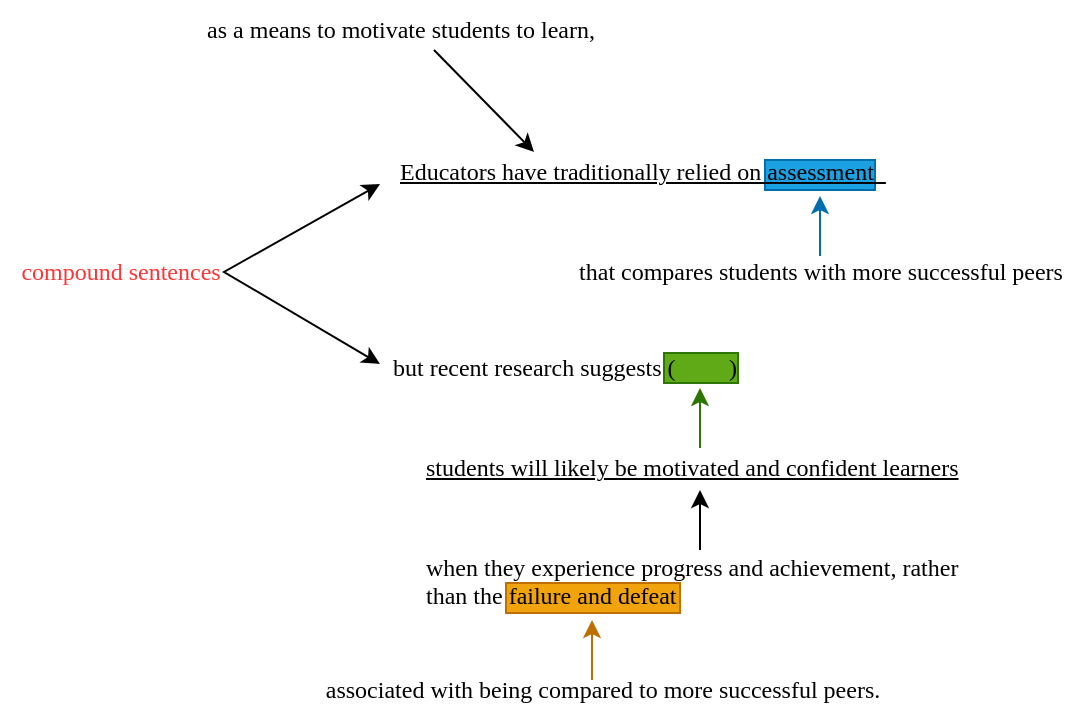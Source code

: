 <mxfile version="21.5.2" type="github">
  <diagram name="第 1 页" id="djKEgvbJjeiakB17KjkS">
    <mxGraphModel dx="794" dy="523" grid="1" gridSize="10" guides="1" tooltips="1" connect="1" arrows="1" fold="1" page="1" pageScale="1" pageWidth="827" pageHeight="1169" math="0" shadow="0">
      <root>
        <mxCell id="0" />
        <mxCell id="1" parent="0" />
        <mxCell id="W3Oxhw9aderNDckfw6xA-19" value="" style="rounded=0;whiteSpace=wrap;html=1;fillColor=#f0a30a;fontColor=#000000;strokeColor=#BD7000;" vertex="1" parent="1">
          <mxGeometry x="283" y="361.5" width="87" height="15" as="geometry" />
        </mxCell>
        <mxCell id="W3Oxhw9aderNDckfw6xA-10" value="" style="rounded=0;whiteSpace=wrap;html=1;fillColor=#60a917;fontColor=#ffffff;strokeColor=#2D7600;" vertex="1" parent="1">
          <mxGeometry x="362" y="246.5" width="37" height="15" as="geometry" />
        </mxCell>
        <mxCell id="W3Oxhw9aderNDckfw6xA-7" value="" style="rounded=0;whiteSpace=wrap;html=1;fillColor=#1ba1e2;strokeColor=#006EAF;fontColor=#ffffff;" vertex="1" parent="1">
          <mxGeometry x="412.5" y="150" width="55" height="15" as="geometry" />
        </mxCell>
        <mxCell id="W3Oxhw9aderNDckfw6xA-1" value="&lt;p class=&quot;MsoNormal&quot; style=&quot;margin-left:21.0pt&quot;&gt;&lt;span lang=&quot;EN-US&quot; style=&quot;font-family:&amp;quot;Times New Roman&amp;quot;,serif&quot;&gt;&lt;u&gt;Educators have traditionally relied on assessment&amp;nbsp;&amp;nbsp;&lt;/u&gt;&lt;/span&gt;&lt;/p&gt;&lt;span style=&quot;font-family: &amp;quot;Times New Roman&amp;quot;, serif; background-color: initial;&quot;&gt;&amp;nbsp;&lt;/span&gt;" style="text;whiteSpace=wrap;html=1;" vertex="1" parent="1">
          <mxGeometry x="200" y="130" width="310" height="40" as="geometry" />
        </mxCell>
        <mxCell id="W3Oxhw9aderNDckfw6xA-4" value="&lt;font face=&quot;Times New Roman&quot;&gt;that compares students with more successful peers&lt;/font&gt;" style="text;html=1;align=center;verticalAlign=middle;resizable=0;points=[];autosize=1;strokeColor=none;fillColor=none;" vertex="1" parent="1">
          <mxGeometry x="305" y="191" width="270" height="30" as="geometry" />
        </mxCell>
        <mxCell id="W3Oxhw9aderNDckfw6xA-5" value="" style="endArrow=classic;html=1;rounded=0;fillColor=#1ba1e2;strokeColor=#006EAF;" edge="1" parent="1">
          <mxGeometry width="50" height="50" relative="1" as="geometry">
            <mxPoint x="440" y="198" as="sourcePoint" />
            <mxPoint x="440" y="168" as="targetPoint" />
          </mxGeometry>
        </mxCell>
        <mxCell id="W3Oxhw9aderNDckfw6xA-9" value="&lt;font face=&quot;Times New Roman&quot;&gt;but recent research suggests (&lt;span style=&quot;white-space: pre;&quot;&gt;&#x9;&lt;/span&gt;&lt;span style=&quot;white-space: pre;&quot;&gt;&#x9;&lt;/span&gt;)&lt;/font&gt;" style="text;html=1;align=center;verticalAlign=middle;resizable=0;points=[];autosize=1;strokeColor=none;fillColor=none;" vertex="1" parent="1">
          <mxGeometry x="212" y="239" width="200" height="30" as="geometry" />
        </mxCell>
        <mxCell id="W3Oxhw9aderNDckfw6xA-11" value="" style="endArrow=classic;html=1;rounded=0;fillColor=#60a917;strokeColor=#2D7600;" edge="1" parent="1">
          <mxGeometry width="50" height="50" relative="1" as="geometry">
            <mxPoint x="380" y="294" as="sourcePoint" />
            <mxPoint x="380" y="264" as="targetPoint" />
          </mxGeometry>
        </mxCell>
        <mxCell id="W3Oxhw9aderNDckfw6xA-14" value="&lt;span style=&quot;&quot; lang=&quot;EN-US&quot;&gt;&lt;font face=&quot;Times New Roman&quot; style=&quot;font-size: 12px;&quot;&gt;&lt;u&gt;students will likely be motivated and confident learners&lt;/u&gt;&lt;/font&gt;&lt;/span&gt;" style="text;whiteSpace=wrap;html=1;" vertex="1" parent="1">
          <mxGeometry x="240.5" y="290" width="280" height="30" as="geometry" />
        </mxCell>
        <mxCell id="W3Oxhw9aderNDckfw6xA-15" value="&lt;span lang=&quot;EN-US&quot; style=&quot;&quot;&gt;&lt;font face=&quot;Times New Roman&quot; style=&quot;font-size: 12px;&quot;&gt;when they experience progress and achievement, rather than the failure and defeat&lt;/font&gt;&lt;/span&gt;" style="text;whiteSpace=wrap;html=1;" vertex="1" parent="1">
          <mxGeometry x="240.5" y="340" width="280" height="60" as="geometry" />
        </mxCell>
        <mxCell id="W3Oxhw9aderNDckfw6xA-16" value="" style="endArrow=classic;html=1;rounded=0;" edge="1" parent="1">
          <mxGeometry width="50" height="50" relative="1" as="geometry">
            <mxPoint x="380" y="345" as="sourcePoint" />
            <mxPoint x="380" y="315" as="targetPoint" />
          </mxGeometry>
        </mxCell>
        <mxCell id="W3Oxhw9aderNDckfw6xA-20" value="&lt;font face=&quot;Times New Roman&quot;&gt;associated with being compared to more successful peers.&lt;/font&gt;" style="text;html=1;align=center;verticalAlign=middle;resizable=0;points=[];autosize=1;strokeColor=none;fillColor=none;" vertex="1" parent="1">
          <mxGeometry x="181" y="400" width="300" height="30" as="geometry" />
        </mxCell>
        <mxCell id="W3Oxhw9aderNDckfw6xA-21" value="" style="endArrow=classic;html=1;rounded=0;fillColor=#f0a30a;strokeColor=#BD7000;" edge="1" parent="1">
          <mxGeometry width="50" height="50" relative="1" as="geometry">
            <mxPoint x="326" y="410" as="sourcePoint" />
            <mxPoint x="326" y="380" as="targetPoint" />
          </mxGeometry>
        </mxCell>
        <mxCell id="W3Oxhw9aderNDckfw6xA-23" value="&lt;font face=&quot;Times New Roman&quot;&gt;as a means to motivate students to learn,&lt;/font&gt;" style="text;html=1;align=center;verticalAlign=middle;resizable=0;points=[];autosize=1;strokeColor=none;fillColor=none;" vertex="1" parent="1">
          <mxGeometry x="120" y="70" width="220" height="30" as="geometry" />
        </mxCell>
        <mxCell id="W3Oxhw9aderNDckfw6xA-28" value="" style="endArrow=classic;html=1;rounded=0;" edge="1" parent="1">
          <mxGeometry width="50" height="50" relative="1" as="geometry">
            <mxPoint x="247" y="95" as="sourcePoint" />
            <mxPoint x="297" y="146" as="targetPoint" />
          </mxGeometry>
        </mxCell>
        <mxCell id="W3Oxhw9aderNDckfw6xA-30" value="" style="endArrow=classic;startArrow=classic;html=1;rounded=0;" edge="1" parent="1">
          <mxGeometry width="50" height="50" relative="1" as="geometry">
            <mxPoint x="220" y="252" as="sourcePoint" />
            <mxPoint x="220" y="162" as="targetPoint" />
            <Array as="points">
              <mxPoint x="142" y="206" />
            </Array>
          </mxGeometry>
        </mxCell>
        <mxCell id="W3Oxhw9aderNDckfw6xA-31" value="&lt;font color=&quot;#ff3333&quot; face=&quot;Times New Roman&quot;&gt;compound sentences&lt;/font&gt;" style="text;html=1;align=center;verticalAlign=middle;resizable=0;points=[];autosize=1;strokeColor=none;fillColor=none;" vertex="1" parent="1">
          <mxGeometry x="30" y="191" width="120" height="30" as="geometry" />
        </mxCell>
      </root>
    </mxGraphModel>
  </diagram>
</mxfile>
